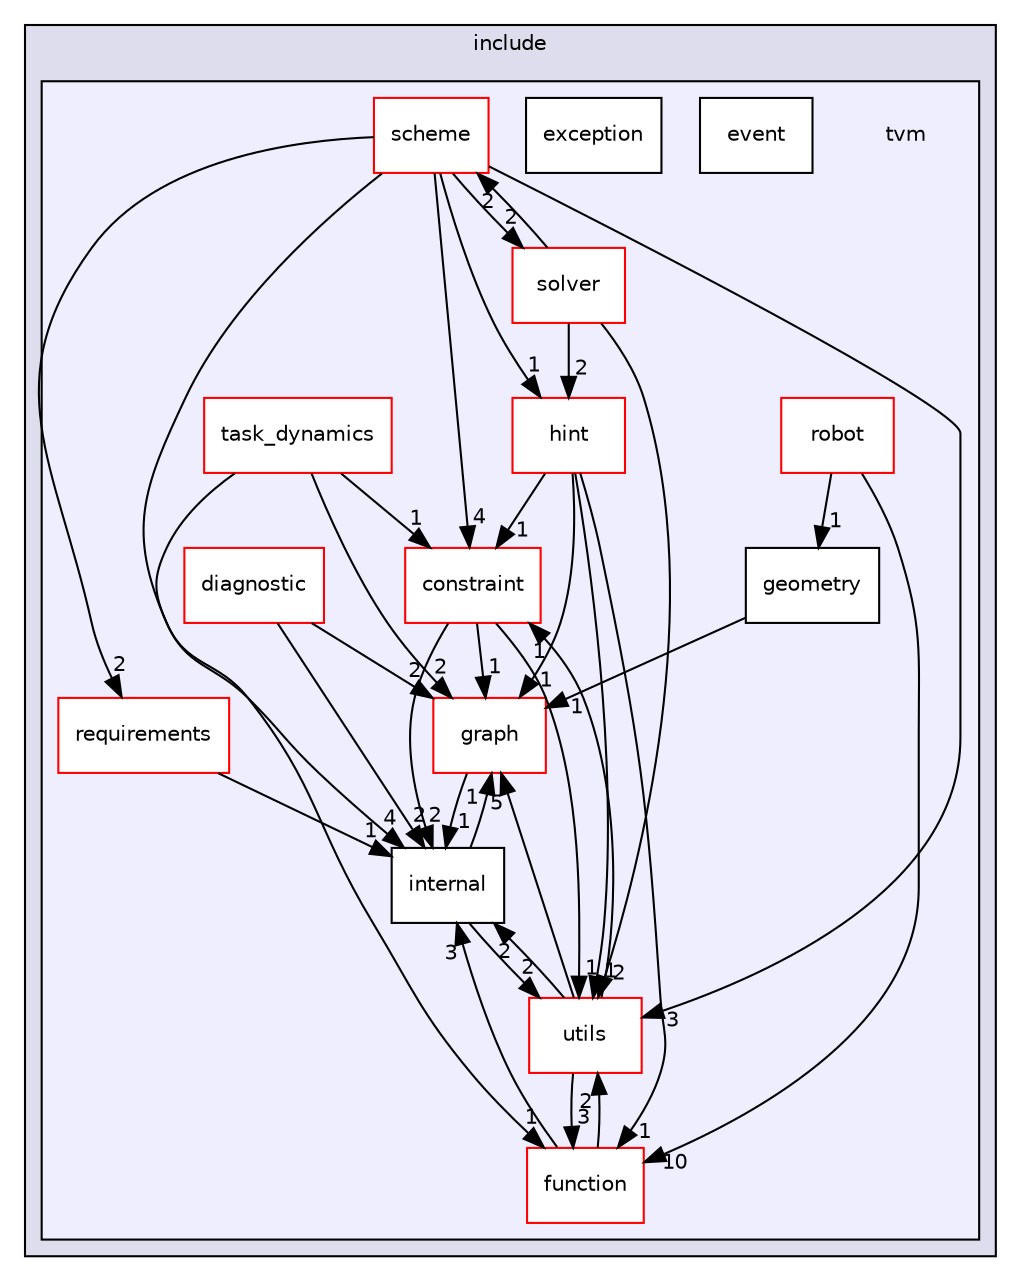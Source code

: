digraph "include/tvm" {
  compound=true
  node [ fontsize="10", fontname="Helvetica"];
  edge [ labelfontsize="10", labelfontname="Helvetica"];
  subgraph clusterdir_d44c64559bbebec7f509842c48db8b23 {
    graph [ bgcolor="#ddddee", pencolor="black", label="include" fontname="Helvetica", fontsize="10", URL="dir_d44c64559bbebec7f509842c48db8b23.html"]
  subgraph clusterdir_b4c7d8e826c599ba55146c099a14beb5 {
    graph [ bgcolor="#eeeeff", pencolor="black", label="" URL="dir_b4c7d8e826c599ba55146c099a14beb5.html"];
    dir_b4c7d8e826c599ba55146c099a14beb5 [shape=plaintext label="tvm"];
    dir_8aade20741a7f4a13662c9851e607ed3 [shape=box label="constraint" color="red" fillcolor="white" style="filled" URL="dir_8aade20741a7f4a13662c9851e607ed3.html"];
    dir_54043edfb1f766d11f3b05236bb09504 [shape=box label="diagnostic" color="red" fillcolor="white" style="filled" URL="dir_54043edfb1f766d11f3b05236bb09504.html"];
    dir_b8e451a011a5b9e6724163508c5acc32 [shape=box label="event" color="black" fillcolor="white" style="filled" URL="dir_b8e451a011a5b9e6724163508c5acc32.html"];
    dir_3beca1d66140e1a070ef7559f10876ac [shape=box label="exception" color="black" fillcolor="white" style="filled" URL="dir_3beca1d66140e1a070ef7559f10876ac.html"];
    dir_95e0fe1efd9e7dc8b84bcdee05d2dbc2 [shape=box label="function" color="red" fillcolor="white" style="filled" URL="dir_95e0fe1efd9e7dc8b84bcdee05d2dbc2.html"];
    dir_3b8bd83221002fa77b114cd1fe45d7df [shape=box label="geometry" color="black" fillcolor="white" style="filled" URL="dir_3b8bd83221002fa77b114cd1fe45d7df.html"];
    dir_df8c49de760ace615969b0dd6b4dc6c3 [shape=box label="graph" color="red" fillcolor="white" style="filled" URL="dir_df8c49de760ace615969b0dd6b4dc6c3.html"];
    dir_70f4842f3eba0a62b03727d95fc3dfc9 [shape=box label="hint" color="red" fillcolor="white" style="filled" URL="dir_70f4842f3eba0a62b03727d95fc3dfc9.html"];
    dir_020a04e36825fdb5d137e6f4f382bacd [shape=box label="internal" color="black" fillcolor="white" style="filled" URL="dir_020a04e36825fdb5d137e6f4f382bacd.html"];
    dir_3da2fb1a4e92ae5a07969183ba8f1a5f [shape=box label="requirements" color="red" fillcolor="white" style="filled" URL="dir_3da2fb1a4e92ae5a07969183ba8f1a5f.html"];
    dir_d042aebbf1171e016bcc9e6a6ed11000 [shape=box label="robot" color="red" fillcolor="white" style="filled" URL="dir_d042aebbf1171e016bcc9e6a6ed11000.html"];
    dir_2692b72ddc0701b0608665f2dcf95618 [shape=box label="scheme" color="red" fillcolor="white" style="filled" URL="dir_2692b72ddc0701b0608665f2dcf95618.html"];
    dir_cd62ff3f67c488611cd9ffc617bc0d4a [shape=box label="solver" color="red" fillcolor="white" style="filled" URL="dir_cd62ff3f67c488611cd9ffc617bc0d4a.html"];
    dir_0150579c97399d4d7ca78a757bad7845 [shape=box label="task_dynamics" color="red" fillcolor="white" style="filled" URL="dir_0150579c97399d4d7ca78a757bad7845.html"];
    dir_02c2fac6d932f25932ff780d6d7745ad [shape=box label="utils" color="red" fillcolor="white" style="filled" URL="dir_02c2fac6d932f25932ff780d6d7745ad.html"];
  }
  }
  dir_95e0fe1efd9e7dc8b84bcdee05d2dbc2->dir_02c2fac6d932f25932ff780d6d7745ad [headlabel="2", labeldistance=1.5 headhref="dir_000014_000033.html"];
  dir_95e0fe1efd9e7dc8b84bcdee05d2dbc2->dir_020a04e36825fdb5d137e6f4f382bacd [headlabel="3", labeldistance=1.5 headhref="dir_000014_000007.html"];
  dir_cd62ff3f67c488611cd9ffc617bc0d4a->dir_02c2fac6d932f25932ff780d6d7745ad [headlabel="2", labeldistance=1.5 headhref="dir_000029_000033.html"];
  dir_cd62ff3f67c488611cd9ffc617bc0d4a->dir_70f4842f3eba0a62b03727d95fc3dfc9 [headlabel="2", labeldistance=1.5 headhref="dir_000029_000020.html"];
  dir_cd62ff3f67c488611cd9ffc617bc0d4a->dir_2692b72ddc0701b0608665f2dcf95618 [headlabel="2", labeldistance=1.5 headhref="dir_000029_000026.html"];
  dir_54043edfb1f766d11f3b05236bb09504->dir_df8c49de760ace615969b0dd6b4dc6c3 [headlabel="2", labeldistance=1.5 headhref="dir_000011_000017.html"];
  dir_54043edfb1f766d11f3b05236bb09504->dir_020a04e36825fdb5d137e6f4f382bacd [headlabel="2", labeldistance=1.5 headhref="dir_000011_000007.html"];
  dir_df8c49de760ace615969b0dd6b4dc6c3->dir_020a04e36825fdb5d137e6f4f382bacd [headlabel="1", labeldistance=1.5 headhref="dir_000017_000007.html"];
  dir_02c2fac6d932f25932ff780d6d7745ad->dir_95e0fe1efd9e7dc8b84bcdee05d2dbc2 [headlabel="3", labeldistance=1.5 headhref="dir_000033_000014.html"];
  dir_02c2fac6d932f25932ff780d6d7745ad->dir_df8c49de760ace615969b0dd6b4dc6c3 [headlabel="5", labeldistance=1.5 headhref="dir_000033_000017.html"];
  dir_02c2fac6d932f25932ff780d6d7745ad->dir_8aade20741a7f4a13662c9851e607ed3 [headlabel="1", labeldistance=1.5 headhref="dir_000033_000004.html"];
  dir_02c2fac6d932f25932ff780d6d7745ad->dir_020a04e36825fdb5d137e6f4f382bacd [headlabel="2", labeldistance=1.5 headhref="dir_000033_000007.html"];
  dir_8aade20741a7f4a13662c9851e607ed3->dir_df8c49de760ace615969b0dd6b4dc6c3 [headlabel="1", labeldistance=1.5 headhref="dir_000004_000017.html"];
  dir_8aade20741a7f4a13662c9851e607ed3->dir_02c2fac6d932f25932ff780d6d7745ad [headlabel="1", labeldistance=1.5 headhref="dir_000004_000033.html"];
  dir_8aade20741a7f4a13662c9851e607ed3->dir_020a04e36825fdb5d137e6f4f382bacd [headlabel="2", labeldistance=1.5 headhref="dir_000004_000007.html"];
  dir_020a04e36825fdb5d137e6f4f382bacd->dir_df8c49de760ace615969b0dd6b4dc6c3 [headlabel="1", labeldistance=1.5 headhref="dir_000007_000017.html"];
  dir_020a04e36825fdb5d137e6f4f382bacd->dir_02c2fac6d932f25932ff780d6d7745ad [headlabel="2", labeldistance=1.5 headhref="dir_000007_000033.html"];
  dir_3da2fb1a4e92ae5a07969183ba8f1a5f->dir_020a04e36825fdb5d137e6f4f382bacd [headlabel="1", labeldistance=1.5 headhref="dir_000023_000007.html"];
  dir_d042aebbf1171e016bcc9e6a6ed11000->dir_95e0fe1efd9e7dc8b84bcdee05d2dbc2 [headlabel="10", labeldistance=1.5 headhref="dir_000008_000014.html"];
  dir_d042aebbf1171e016bcc9e6a6ed11000->dir_3b8bd83221002fa77b114cd1fe45d7df [headlabel="1", labeldistance=1.5 headhref="dir_000008_000016.html"];
  dir_70f4842f3eba0a62b03727d95fc3dfc9->dir_95e0fe1efd9e7dc8b84bcdee05d2dbc2 [headlabel="1", labeldistance=1.5 headhref="dir_000020_000014.html"];
  dir_70f4842f3eba0a62b03727d95fc3dfc9->dir_df8c49de760ace615969b0dd6b4dc6c3 [headlabel="1", labeldistance=1.5 headhref="dir_000020_000017.html"];
  dir_70f4842f3eba0a62b03727d95fc3dfc9->dir_02c2fac6d932f25932ff780d6d7745ad [headlabel="1", labeldistance=1.5 headhref="dir_000020_000033.html"];
  dir_70f4842f3eba0a62b03727d95fc3dfc9->dir_8aade20741a7f4a13662c9851e607ed3 [headlabel="1", labeldistance=1.5 headhref="dir_000020_000004.html"];
  dir_3b8bd83221002fa77b114cd1fe45d7df->dir_df8c49de760ace615969b0dd6b4dc6c3 [headlabel="1", labeldistance=1.5 headhref="dir_000016_000017.html"];
  dir_2692b72ddc0701b0608665f2dcf95618->dir_cd62ff3f67c488611cd9ffc617bc0d4a [headlabel="2", labeldistance=1.5 headhref="dir_000026_000029.html"];
  dir_2692b72ddc0701b0608665f2dcf95618->dir_02c2fac6d932f25932ff780d6d7745ad [headlabel="3", labeldistance=1.5 headhref="dir_000026_000033.html"];
  dir_2692b72ddc0701b0608665f2dcf95618->dir_8aade20741a7f4a13662c9851e607ed3 [headlabel="4", labeldistance=1.5 headhref="dir_000026_000004.html"];
  dir_2692b72ddc0701b0608665f2dcf95618->dir_020a04e36825fdb5d137e6f4f382bacd [headlabel="4", labeldistance=1.5 headhref="dir_000026_000007.html"];
  dir_2692b72ddc0701b0608665f2dcf95618->dir_3da2fb1a4e92ae5a07969183ba8f1a5f [headlabel="2", labeldistance=1.5 headhref="dir_000026_000023.html"];
  dir_2692b72ddc0701b0608665f2dcf95618->dir_70f4842f3eba0a62b03727d95fc3dfc9 [headlabel="1", labeldistance=1.5 headhref="dir_000026_000020.html"];
  dir_0150579c97399d4d7ca78a757bad7845->dir_95e0fe1efd9e7dc8b84bcdee05d2dbc2 [headlabel="1", labeldistance=1.5 headhref="dir_000009_000014.html"];
  dir_0150579c97399d4d7ca78a757bad7845->dir_df8c49de760ace615969b0dd6b4dc6c3 [headlabel="2", labeldistance=1.5 headhref="dir_000009_000017.html"];
  dir_0150579c97399d4d7ca78a757bad7845->dir_8aade20741a7f4a13662c9851e607ed3 [headlabel="1", labeldistance=1.5 headhref="dir_000009_000004.html"];
}
